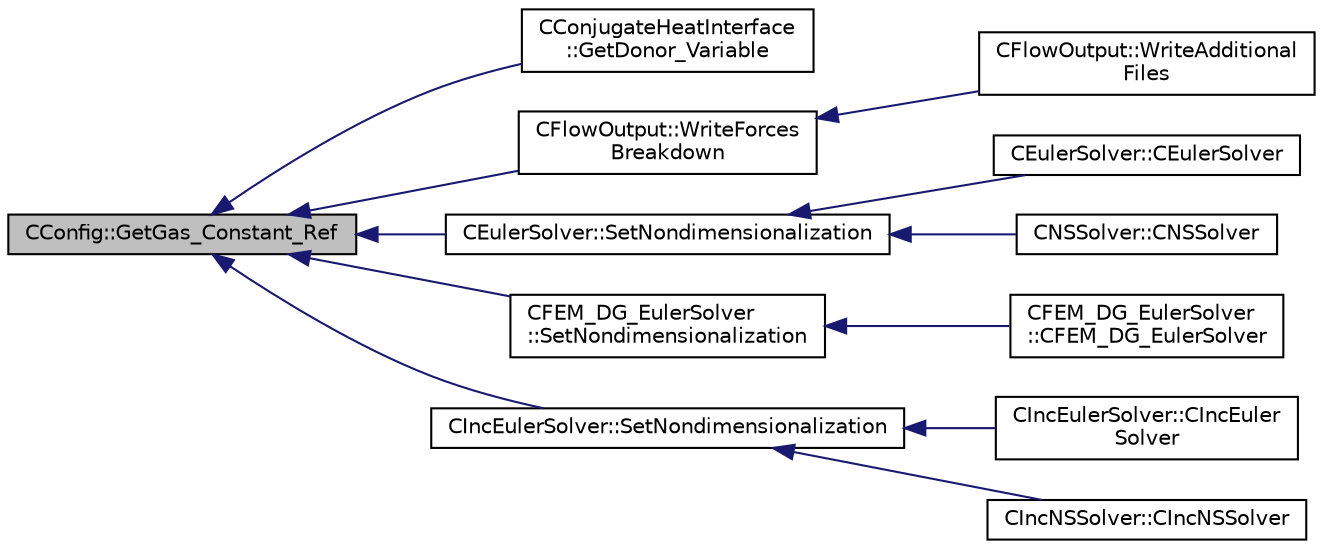 digraph "CConfig::GetGas_Constant_Ref"
{
  edge [fontname="Helvetica",fontsize="10",labelfontname="Helvetica",labelfontsize="10"];
  node [fontname="Helvetica",fontsize="10",shape=record];
  rankdir="LR";
  Node3527 [label="CConfig::GetGas_Constant_Ref",height=0.2,width=0.4,color="black", fillcolor="grey75", style="filled", fontcolor="black"];
  Node3527 -> Node3528 [dir="back",color="midnightblue",fontsize="10",style="solid",fontname="Helvetica"];
  Node3528 [label="CConjugateHeatInterface\l::GetDonor_Variable",height=0.2,width=0.4,color="black", fillcolor="white", style="filled",URL="$class_c_conjugate_heat_interface.html#a202dd62e4a06b68c52ffa585d6c28149",tooltip="Retrieve the variable that will be sent from donor mesh to target mesh. "];
  Node3527 -> Node3529 [dir="back",color="midnightblue",fontsize="10",style="solid",fontname="Helvetica"];
  Node3529 [label="CFlowOutput::WriteForces\lBreakdown",height=0.2,width=0.4,color="black", fillcolor="white", style="filled",URL="$class_c_flow_output.html#afacedef2006aa6fcf8c9a312b5f4430c",tooltip="Write the forces breakdown file. "];
  Node3529 -> Node3530 [dir="back",color="midnightblue",fontsize="10",style="solid",fontname="Helvetica"];
  Node3530 [label="CFlowOutput::WriteAdditional\lFiles",height=0.2,width=0.4,color="black", fillcolor="white", style="filled",URL="$class_c_flow_output.html#aaac3fb7b2575967b157c306065ab1ea8",tooltip="Write any additional files defined for the current solver. "];
  Node3527 -> Node3531 [dir="back",color="midnightblue",fontsize="10",style="solid",fontname="Helvetica"];
  Node3531 [label="CEulerSolver::SetNondimensionalization",height=0.2,width=0.4,color="black", fillcolor="white", style="filled",URL="$class_c_euler_solver.html#a1c633d6e77fefb2e76308e2ba0af0c2c",tooltip="Set the solver nondimensionalization. "];
  Node3531 -> Node3532 [dir="back",color="midnightblue",fontsize="10",style="solid",fontname="Helvetica"];
  Node3532 [label="CEulerSolver::CEulerSolver",height=0.2,width=0.4,color="black", fillcolor="white", style="filled",URL="$class_c_euler_solver.html#ae1e74218b4e943111b100d7ddcbd4db9"];
  Node3531 -> Node3533 [dir="back",color="midnightblue",fontsize="10",style="solid",fontname="Helvetica"];
  Node3533 [label="CNSSolver::CNSSolver",height=0.2,width=0.4,color="black", fillcolor="white", style="filled",URL="$class_c_n_s_solver.html#a2a8ad49c42b4546696e631cf44b7788b"];
  Node3527 -> Node3534 [dir="back",color="midnightblue",fontsize="10",style="solid",fontname="Helvetica"];
  Node3534 [label="CFEM_DG_EulerSolver\l::SetNondimensionalization",height=0.2,width=0.4,color="black", fillcolor="white", style="filled",URL="$class_c_f_e_m___d_g___euler_solver.html#a31316dc2fe564329d9bb372961b10a3a",tooltip="Set the fluid solver nondimensionalization. "];
  Node3534 -> Node3535 [dir="back",color="midnightblue",fontsize="10",style="solid",fontname="Helvetica"];
  Node3535 [label="CFEM_DG_EulerSolver\l::CFEM_DG_EulerSolver",height=0.2,width=0.4,color="black", fillcolor="white", style="filled",URL="$class_c_f_e_m___d_g___euler_solver.html#a70d30ef9e7cd7620d54ec73f4b1ed28c"];
  Node3527 -> Node3536 [dir="back",color="midnightblue",fontsize="10",style="solid",fontname="Helvetica"];
  Node3536 [label="CIncEulerSolver::SetNondimensionalization",height=0.2,width=0.4,color="black", fillcolor="white", style="filled",URL="$class_c_inc_euler_solver.html#a2cffaa24417cb3803d36d38b3874d6d0",tooltip="Set the solver nondimensionalization. "];
  Node3536 -> Node3537 [dir="back",color="midnightblue",fontsize="10",style="solid",fontname="Helvetica"];
  Node3537 [label="CIncEulerSolver::CIncEuler\lSolver",height=0.2,width=0.4,color="black", fillcolor="white", style="filled",URL="$class_c_inc_euler_solver.html#a91f644b8f9a00215bac5bcd31dfc06d8"];
  Node3536 -> Node3538 [dir="back",color="midnightblue",fontsize="10",style="solid",fontname="Helvetica"];
  Node3538 [label="CIncNSSolver::CIncNSSolver",height=0.2,width=0.4,color="black", fillcolor="white", style="filled",URL="$class_c_inc_n_s_solver.html#a82152ac7e91fb1c5c073d98a1f08e2aa"];
}
